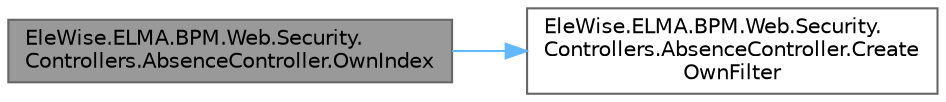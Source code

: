 digraph "EleWise.ELMA.BPM.Web.Security.Controllers.AbsenceController.OwnIndex"
{
 // LATEX_PDF_SIZE
  bgcolor="transparent";
  edge [fontname=Helvetica,fontsize=10,labelfontname=Helvetica,labelfontsize=10];
  node [fontname=Helvetica,fontsize=10,shape=box,height=0.2,width=0.4];
  rankdir="LR";
  Node1 [id="Node000001",label="EleWise.ELMA.BPM.Web.Security.\lControllers.AbsenceController.OwnIndex",height=0.2,width=0.4,color="gray40", fillcolor="grey60", style="filled", fontcolor="black",tooltip="Отсутствия пользователя"];
  Node1 -> Node2 [id="edge1_Node000001_Node000002",color="steelblue1",style="solid",tooltip=" "];
  Node2 [id="Node000002",label="EleWise.ELMA.BPM.Web.Security.\lControllers.AbsenceController.Create\lOwnFilter",height=0.2,width=0.4,color="grey40", fillcolor="white", style="filled",URL="$class_ele_wise_1_1_e_l_m_a_1_1_b_p_m_1_1_web_1_1_security_1_1_controllers_1_1_absence_controller.html#a6fc9f75a43a961e1395fbe7b54ee3d96",tooltip="Создать фильтр собственных отсутствий"];
}

